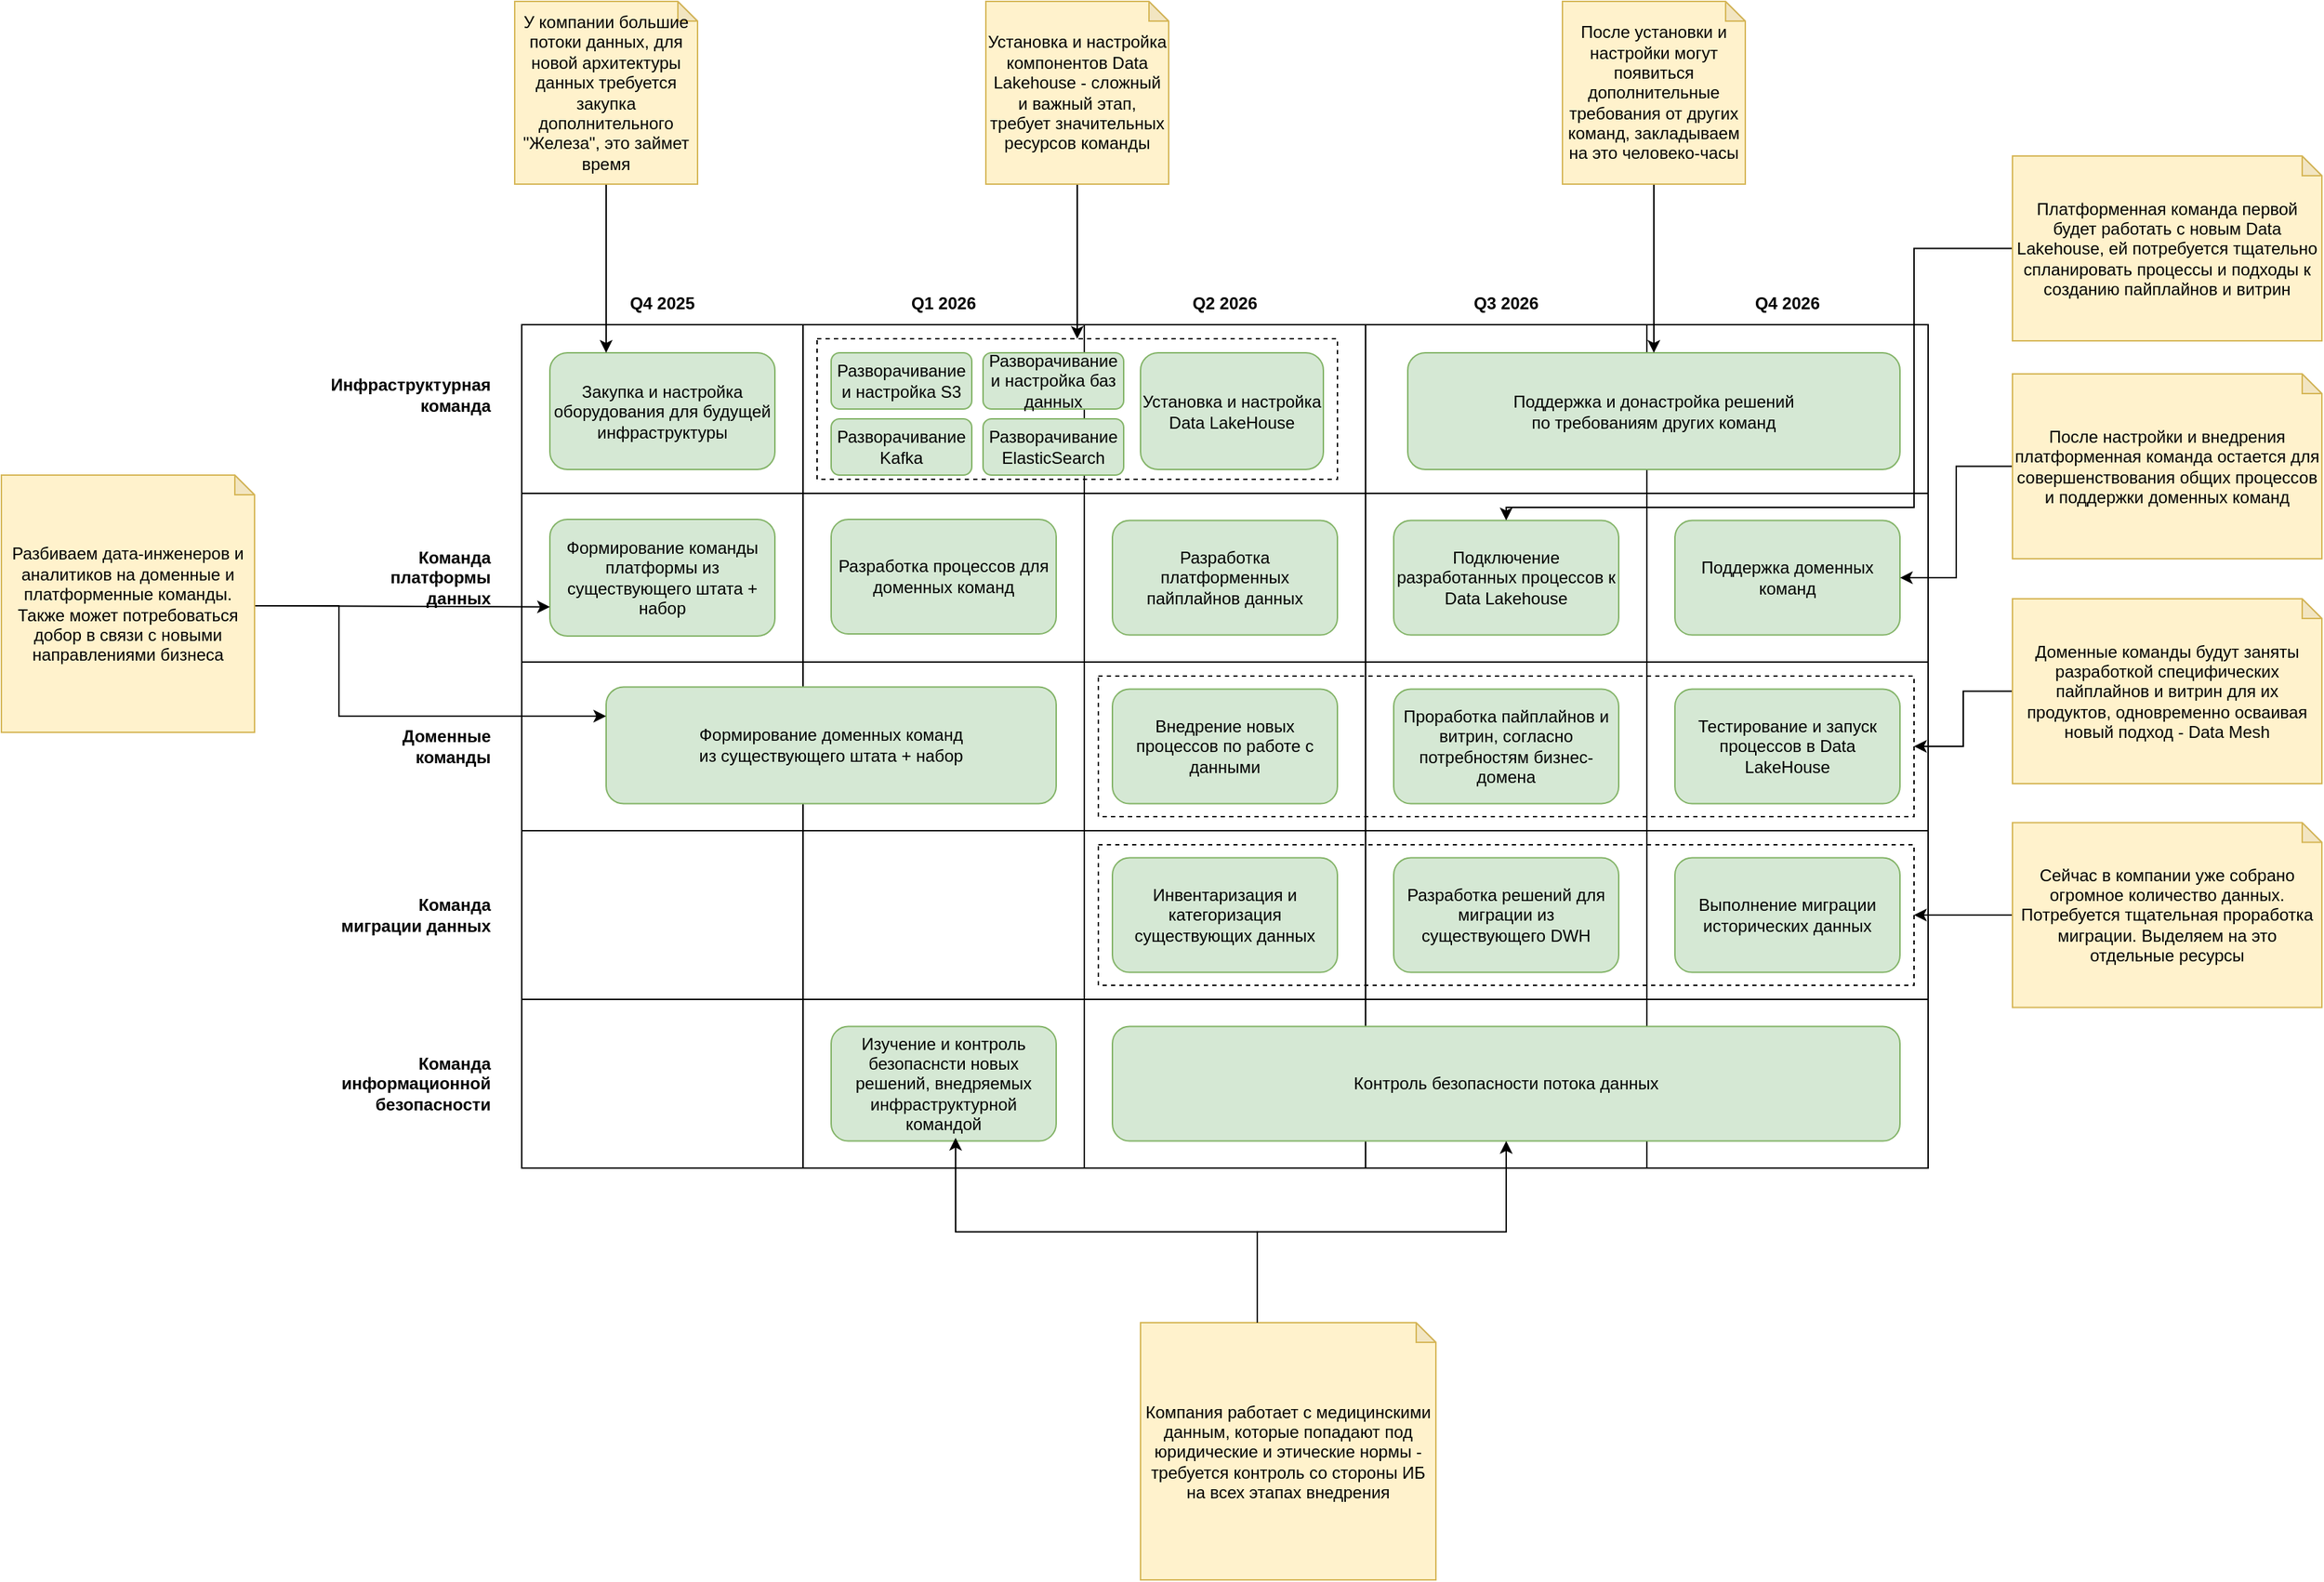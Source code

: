 <mxfile version="22.0.2" type="device">
  <diagram name="Страница — 1" id="bbVarVoNqKRnEX_RXkl-">
    <mxGraphModel dx="3085" dy="2765" grid="1" gridSize="10" guides="1" tooltips="1" connect="1" arrows="1" fold="1" page="1" pageScale="1" pageWidth="827" pageHeight="1169" math="0" shadow="0">
      <root>
        <mxCell id="0" />
        <mxCell id="1" parent="0" />
        <mxCell id="cDlMDdP6AQrJzQYMhWBW-59" value="" style="rounded=0;whiteSpace=wrap;html=1;" parent="1" vertex="1">
          <mxGeometry x="950" y="210" width="200" height="120" as="geometry" />
        </mxCell>
        <mxCell id="cDlMDdP6AQrJzQYMhWBW-60" value="" style="rounded=0;whiteSpace=wrap;html=1;" parent="1" vertex="1">
          <mxGeometry x="950" y="330" width="200" height="120" as="geometry" />
        </mxCell>
        <mxCell id="cDlMDdP6AQrJzQYMhWBW-61" value="" style="rounded=0;whiteSpace=wrap;html=1;" parent="1" vertex="1">
          <mxGeometry x="950" y="450" width="200" height="120" as="geometry" />
        </mxCell>
        <mxCell id="cDlMDdP6AQrJzQYMhWBW-17" value="" style="rounded=0;whiteSpace=wrap;html=1;" parent="1" vertex="1">
          <mxGeometry x="150" y="210" width="200" height="120" as="geometry" />
        </mxCell>
        <mxCell id="cDlMDdP6AQrJzQYMhWBW-21" value="Q4 2025" style="text;html=1;align=center;verticalAlign=middle;whiteSpace=wrap;rounded=0;fontStyle=1" parent="1" vertex="1">
          <mxGeometry x="220" y="180" width="60" height="30" as="geometry" />
        </mxCell>
        <mxCell id="cDlMDdP6AQrJzQYMhWBW-22" value="Q1 2026" style="text;html=1;align=center;verticalAlign=middle;whiteSpace=wrap;rounded=0;fontStyle=1" parent="1" vertex="1">
          <mxGeometry x="420" y="180" width="60" height="30" as="geometry" />
        </mxCell>
        <mxCell id="cDlMDdP6AQrJzQYMhWBW-23" value="Q2 2026" style="text;html=1;align=center;verticalAlign=middle;whiteSpace=wrap;rounded=0;fontStyle=1" parent="1" vertex="1">
          <mxGeometry x="620" y="180" width="60" height="30" as="geometry" />
        </mxCell>
        <mxCell id="cDlMDdP6AQrJzQYMhWBW-24" value="Q3 2026" style="text;html=1;align=center;verticalAlign=middle;whiteSpace=wrap;rounded=0;fontStyle=1" parent="1" vertex="1">
          <mxGeometry x="820" y="180" width="60" height="30" as="geometry" />
        </mxCell>
        <mxCell id="cDlMDdP6AQrJzQYMhWBW-25" value="" style="rounded=0;whiteSpace=wrap;html=1;" parent="1" vertex="1">
          <mxGeometry x="350" y="210" width="200" height="120" as="geometry" />
        </mxCell>
        <mxCell id="cDlMDdP6AQrJzQYMhWBW-26" value="" style="rounded=0;whiteSpace=wrap;html=1;" parent="1" vertex="1">
          <mxGeometry x="550" y="210" width="200" height="120" as="geometry" />
        </mxCell>
        <mxCell id="cDlMDdP6AQrJzQYMhWBW-27" value="" style="rounded=0;whiteSpace=wrap;html=1;" parent="1" vertex="1">
          <mxGeometry x="750" y="210" width="200" height="120" as="geometry" />
        </mxCell>
        <mxCell id="cDlMDdP6AQrJzQYMhWBW-28" value="Инфраструктурная команда" style="text;html=1;align=right;verticalAlign=middle;whiteSpace=wrap;rounded=0;fontStyle=1" parent="1" vertex="1">
          <mxGeometry x="70" y="245" width="60" height="30" as="geometry" />
        </mxCell>
        <mxCell id="cDlMDdP6AQrJzQYMhWBW-30" value="Разворачивание и настройка S3" style="rounded=1;whiteSpace=wrap;html=1;fillColor=#d5e8d4;strokeColor=#82b366;" parent="1" vertex="1">
          <mxGeometry x="370" y="230" width="100" height="40" as="geometry" />
        </mxCell>
        <mxCell id="cDlMDdP6AQrJzQYMhWBW-32" value="Разворачивание Kafka" style="rounded=1;whiteSpace=wrap;html=1;fillColor=#d5e8d4;strokeColor=#82b366;" parent="1" vertex="1">
          <mxGeometry x="370" y="277" width="100" height="40" as="geometry" />
        </mxCell>
        <mxCell id="cDlMDdP6AQrJzQYMhWBW-34" value="Разворачивание ElasticSearch" style="rounded=1;whiteSpace=wrap;html=1;fillColor=#d5e8d4;strokeColor=#82b366;" parent="1" vertex="1">
          <mxGeometry x="478" y="277" width="100" height="40" as="geometry" />
        </mxCell>
        <mxCell id="cDlMDdP6AQrJzQYMhWBW-35" value="Закупка и настройка оборудования для будущей инфраструктуры" style="rounded=1;whiteSpace=wrap;html=1;fillColor=#d5e8d4;strokeColor=#82b366;" parent="1" vertex="1">
          <mxGeometry x="170" y="230" width="160" height="83" as="geometry" />
        </mxCell>
        <mxCell id="cDlMDdP6AQrJzQYMhWBW-36" value="Разворачивание и настройка баз данных" style="rounded=1;whiteSpace=wrap;html=1;fillColor=#d5e8d4;strokeColor=#82b366;" parent="1" vertex="1">
          <mxGeometry x="478" y="230" width="100" height="40" as="geometry" />
        </mxCell>
        <mxCell id="cDlMDdP6AQrJzQYMhWBW-37" value="Установка и настройка Data LakeHouse" style="rounded=1;whiteSpace=wrap;html=1;fillColor=#d5e8d4;strokeColor=#82b366;" parent="1" vertex="1">
          <mxGeometry x="590" y="230" width="130" height="83" as="geometry" />
        </mxCell>
        <mxCell id="cDlMDdP6AQrJzQYMhWBW-38" value="" style="rounded=0;whiteSpace=wrap;html=1;" parent="1" vertex="1">
          <mxGeometry x="150" y="330" width="200" height="120" as="geometry" />
        </mxCell>
        <mxCell id="cDlMDdP6AQrJzQYMhWBW-39" value="" style="rounded=0;whiteSpace=wrap;html=1;" parent="1" vertex="1">
          <mxGeometry x="350" y="330" width="200" height="120" as="geometry" />
        </mxCell>
        <mxCell id="cDlMDdP6AQrJzQYMhWBW-40" value="" style="rounded=0;whiteSpace=wrap;html=1;" parent="1" vertex="1">
          <mxGeometry x="550" y="330" width="200" height="120" as="geometry" />
        </mxCell>
        <mxCell id="cDlMDdP6AQrJzQYMhWBW-41" value="" style="rounded=0;whiteSpace=wrap;html=1;" parent="1" vertex="1">
          <mxGeometry x="750" y="330" width="200" height="120" as="geometry" />
        </mxCell>
        <mxCell id="cDlMDdP6AQrJzQYMhWBW-42" value="Команда платформы данных" style="text;html=1;align=right;verticalAlign=middle;whiteSpace=wrap;rounded=0;fontStyle=1" parent="1" vertex="1">
          <mxGeometry x="20" y="375" width="110" height="30" as="geometry" />
        </mxCell>
        <mxCell id="cDlMDdP6AQrJzQYMhWBW-43" value="Разработка платформенных пайплайнов данных" style="rounded=1;whiteSpace=wrap;html=1;fillColor=#d5e8d4;strokeColor=#82b366;" parent="1" vertex="1">
          <mxGeometry x="570" y="349.25" width="160" height="81.5" as="geometry" />
        </mxCell>
        <mxCell id="cDlMDdP6AQrJzQYMhWBW-45" value="Формирование команды платформы из существующего штата + набор" style="rounded=1;whiteSpace=wrap;html=1;fillColor=#d5e8d4;strokeColor=#82b366;" parent="1" vertex="1">
          <mxGeometry x="170" y="348.5" width="160" height="83" as="geometry" />
        </mxCell>
        <mxCell id="cDlMDdP6AQrJzQYMhWBW-46" value="Разработка процессов для доменных команд" style="rounded=1;whiteSpace=wrap;html=1;fillColor=#d5e8d4;strokeColor=#82b366;" parent="1" vertex="1">
          <mxGeometry x="370" y="348.5" width="160" height="81.5" as="geometry" />
        </mxCell>
        <mxCell id="cDlMDdP6AQrJzQYMhWBW-48" value="Подключение разработанных процессов к Data Lakehouse" style="rounded=1;whiteSpace=wrap;html=1;fillColor=#d5e8d4;strokeColor=#82b366;" parent="1" vertex="1">
          <mxGeometry x="770" y="349.25" width="160" height="81.5" as="geometry" />
        </mxCell>
        <mxCell id="cDlMDdP6AQrJzQYMhWBW-49" value="Поддержка и донастройка решений &lt;br&gt;по требованиям других команд" style="rounded=1;whiteSpace=wrap;html=1;fillColor=#d5e8d4;strokeColor=#82b366;" parent="1" vertex="1">
          <mxGeometry x="780" y="230" width="350" height="83" as="geometry" />
        </mxCell>
        <mxCell id="cDlMDdP6AQrJzQYMhWBW-50" value="" style="rounded=0;whiteSpace=wrap;html=1;" parent="1" vertex="1">
          <mxGeometry x="150" y="450" width="200" height="120" as="geometry" />
        </mxCell>
        <mxCell id="cDlMDdP6AQrJzQYMhWBW-51" value="Доменные команды" style="text;html=1;align=right;verticalAlign=middle;whiteSpace=wrap;rounded=0;fontStyle=1" parent="1" vertex="1">
          <mxGeometry x="20" y="495" width="110" height="30" as="geometry" />
        </mxCell>
        <mxCell id="cDlMDdP6AQrJzQYMhWBW-52" value="" style="rounded=0;whiteSpace=wrap;html=1;" parent="1" vertex="1">
          <mxGeometry x="350" y="450" width="200" height="120" as="geometry" />
        </mxCell>
        <mxCell id="cDlMDdP6AQrJzQYMhWBW-53" value="" style="rounded=0;whiteSpace=wrap;html=1;" parent="1" vertex="1">
          <mxGeometry x="550" y="450" width="200" height="120" as="geometry" />
        </mxCell>
        <mxCell id="cDlMDdP6AQrJzQYMhWBW-54" value="" style="rounded=0;whiteSpace=wrap;html=1;" parent="1" vertex="1">
          <mxGeometry x="750" y="450" width="200" height="120" as="geometry" />
        </mxCell>
        <mxCell id="cDlMDdP6AQrJzQYMhWBW-55" value="Внедрение новых процессов по работе с данными" style="rounded=1;whiteSpace=wrap;html=1;fillColor=#d5e8d4;strokeColor=#82b366;" parent="1" vertex="1">
          <mxGeometry x="570" y="469.25" width="160" height="81.5" as="geometry" />
        </mxCell>
        <mxCell id="cDlMDdP6AQrJzQYMhWBW-57" value="Проработка пайплайнов и витрин, согласно потребностям бизнес-домена" style="rounded=1;whiteSpace=wrap;html=1;fillColor=#d5e8d4;strokeColor=#82b366;" parent="1" vertex="1">
          <mxGeometry x="770" y="469.25" width="160" height="81.5" as="geometry" />
        </mxCell>
        <mxCell id="cDlMDdP6AQrJzQYMhWBW-62" value="Q4 2026" style="text;html=1;align=center;verticalAlign=middle;whiteSpace=wrap;rounded=0;fontStyle=1" parent="1" vertex="1">
          <mxGeometry x="1020" y="180" width="60" height="30" as="geometry" />
        </mxCell>
        <mxCell id="cDlMDdP6AQrJzQYMhWBW-64" value="Тестирование и запуск процессов в Data LakeHouse" style="rounded=1;whiteSpace=wrap;html=1;fillColor=#d5e8d4;strokeColor=#82b366;" parent="1" vertex="1">
          <mxGeometry x="970" y="469.25" width="160" height="81.5" as="geometry" />
        </mxCell>
        <mxCell id="cDlMDdP6AQrJzQYMhWBW-66" value="Поддержка доменных команд" style="rounded=1;whiteSpace=wrap;html=1;fillColor=#d5e8d4;strokeColor=#82b366;" parent="1" vertex="1">
          <mxGeometry x="970" y="349.25" width="160" height="81.5" as="geometry" />
        </mxCell>
        <mxCell id="cDlMDdP6AQrJzQYMhWBW-67" value="Формирование доменных команд &lt;br&gt;из существующего штата + набор" style="rounded=1;whiteSpace=wrap;html=1;fillColor=#d5e8d4;strokeColor=#82b366;" parent="1" vertex="1">
          <mxGeometry x="210" y="467.75" width="320" height="83" as="geometry" />
        </mxCell>
        <mxCell id="cDlMDdP6AQrJzQYMhWBW-77" value="" style="rounded=0;whiteSpace=wrap;html=1;" parent="1" vertex="1">
          <mxGeometry x="950" y="570" width="200" height="120" as="geometry" />
        </mxCell>
        <mxCell id="cDlMDdP6AQrJzQYMhWBW-78" value="" style="rounded=0;whiteSpace=wrap;html=1;" parent="1" vertex="1">
          <mxGeometry x="150" y="570" width="200" height="120" as="geometry" />
        </mxCell>
        <mxCell id="cDlMDdP6AQrJzQYMhWBW-79" value="Команда миграции данных" style="text;html=1;align=right;verticalAlign=middle;whiteSpace=wrap;rounded=0;fontStyle=1" parent="1" vertex="1">
          <mxGeometry x="20" y="615" width="110" height="30" as="geometry" />
        </mxCell>
        <mxCell id="cDlMDdP6AQrJzQYMhWBW-80" value="" style="rounded=0;whiteSpace=wrap;html=1;" parent="1" vertex="1">
          <mxGeometry x="350" y="570" width="200" height="120" as="geometry" />
        </mxCell>
        <mxCell id="cDlMDdP6AQrJzQYMhWBW-81" value="" style="rounded=0;whiteSpace=wrap;html=1;" parent="1" vertex="1">
          <mxGeometry x="550" y="570" width="200" height="120" as="geometry" />
        </mxCell>
        <mxCell id="cDlMDdP6AQrJzQYMhWBW-82" value="" style="rounded=0;whiteSpace=wrap;html=1;" parent="1" vertex="1">
          <mxGeometry x="750" y="570" width="200" height="120" as="geometry" />
        </mxCell>
        <mxCell id="cDlMDdP6AQrJzQYMhWBW-83" value="Инвентаризация и категоризация существующих данных" style="rounded=1;whiteSpace=wrap;html=1;fillColor=#d5e8d4;strokeColor=#82b366;" parent="1" vertex="1">
          <mxGeometry x="570" y="589.25" width="160" height="81.5" as="geometry" />
        </mxCell>
        <mxCell id="cDlMDdP6AQrJzQYMhWBW-84" value="Разработка решений для миграции из существующего DWH" style="rounded=1;whiteSpace=wrap;html=1;fillColor=#d5e8d4;strokeColor=#82b366;" parent="1" vertex="1">
          <mxGeometry x="770" y="589.25" width="160" height="81.5" as="geometry" />
        </mxCell>
        <mxCell id="cDlMDdP6AQrJzQYMhWBW-85" value="Выполнение миграции исторических данных" style="rounded=1;whiteSpace=wrap;html=1;fillColor=#d5e8d4;strokeColor=#82b366;" parent="1" vertex="1">
          <mxGeometry x="970" y="589.25" width="160" height="81.5" as="geometry" />
        </mxCell>
        <mxCell id="cDlMDdP6AQrJzQYMhWBW-87" value="" style="rounded=0;whiteSpace=wrap;html=1;" parent="1" vertex="1">
          <mxGeometry x="950" y="690" width="200" height="120" as="geometry" />
        </mxCell>
        <mxCell id="cDlMDdP6AQrJzQYMhWBW-88" value="" style="rounded=0;whiteSpace=wrap;html=1;" parent="1" vertex="1">
          <mxGeometry x="150" y="690" width="200" height="120" as="geometry" />
        </mxCell>
        <mxCell id="cDlMDdP6AQrJzQYMhWBW-89" value="Команда информационной безопасности" style="text;html=1;align=right;verticalAlign=middle;whiteSpace=wrap;rounded=0;fontStyle=1" parent="1" vertex="1">
          <mxGeometry x="20" y="735" width="110" height="30" as="geometry" />
        </mxCell>
        <mxCell id="cDlMDdP6AQrJzQYMhWBW-90" value="" style="rounded=0;whiteSpace=wrap;html=1;" parent="1" vertex="1">
          <mxGeometry x="350" y="690" width="200" height="120" as="geometry" />
        </mxCell>
        <mxCell id="cDlMDdP6AQrJzQYMhWBW-91" value="" style="rounded=0;whiteSpace=wrap;html=1;" parent="1" vertex="1">
          <mxGeometry x="550" y="690" width="200" height="120" as="geometry" />
        </mxCell>
        <mxCell id="cDlMDdP6AQrJzQYMhWBW-92" value="" style="rounded=0;whiteSpace=wrap;html=1;" parent="1" vertex="1">
          <mxGeometry x="750" y="690" width="200" height="120" as="geometry" />
        </mxCell>
        <mxCell id="cDlMDdP6AQrJzQYMhWBW-93" value="Изучение и контроль безопаснсти новых решений, внедряемых инфраструктурной командой" style="rounded=1;whiteSpace=wrap;html=1;fillColor=#d5e8d4;strokeColor=#82b366;" parent="1" vertex="1">
          <mxGeometry x="370" y="709.25" width="160" height="81.5" as="geometry" />
        </mxCell>
        <mxCell id="cDlMDdP6AQrJzQYMhWBW-94" value="Контроль безопасности потока данных" style="rounded=1;whiteSpace=wrap;html=1;fillColor=#d5e8d4;strokeColor=#82b366;" parent="1" vertex="1">
          <mxGeometry x="570" y="709.25" width="560" height="81.5" as="geometry" />
        </mxCell>
        <mxCell id="JeZcrVaDpZmiYFnvM_aq-3" style="edgeStyle=orthogonalEdgeStyle;rounded=0;orthogonalLoop=1;jettySize=auto;html=1;entryX=0.25;entryY=0;entryDx=0;entryDy=0;" edge="1" parent="1" source="JeZcrVaDpZmiYFnvM_aq-2" target="cDlMDdP6AQrJzQYMhWBW-35">
          <mxGeometry relative="1" as="geometry" />
        </mxCell>
        <mxCell id="JeZcrVaDpZmiYFnvM_aq-2" value="У компании большие потоки данных, для новой архитектуры данных требуется закупка дополнительного &quot;Железа&quot;, это займет время" style="shape=note;whiteSpace=wrap;html=1;backgroundOutline=1;darkOpacity=0.05;size=14;fillColor=#fff2cc;strokeColor=#d6b656;" vertex="1" parent="1">
          <mxGeometry x="145" y="-20" width="130" height="130" as="geometry" />
        </mxCell>
        <mxCell id="JeZcrVaDpZmiYFnvM_aq-6" style="edgeStyle=orthogonalEdgeStyle;rounded=0;orthogonalLoop=1;jettySize=auto;html=1;exitX=0.5;exitY=1;exitDx=0;exitDy=0;exitPerimeter=0;" edge="1" parent="1" source="JeZcrVaDpZmiYFnvM_aq-4" target="JeZcrVaDpZmiYFnvM_aq-5">
          <mxGeometry relative="1" as="geometry" />
        </mxCell>
        <mxCell id="JeZcrVaDpZmiYFnvM_aq-4" value="Установка и настройка компонентов Data Lakehouse - сложный и важный этап, требует значительных ресурсов команды" style="shape=note;whiteSpace=wrap;html=1;backgroundOutline=1;darkOpacity=0.05;size=14;fillColor=#fff2cc;strokeColor=#d6b656;" vertex="1" parent="1">
          <mxGeometry x="480" y="-20" width="130" height="130" as="geometry" />
        </mxCell>
        <mxCell id="JeZcrVaDpZmiYFnvM_aq-5" value="" style="rounded=0;whiteSpace=wrap;html=1;dashed=1;fillColor=none;" vertex="1" parent="1">
          <mxGeometry x="360" y="220" width="370" height="100" as="geometry" />
        </mxCell>
        <mxCell id="JeZcrVaDpZmiYFnvM_aq-9" style="edgeStyle=orthogonalEdgeStyle;rounded=0;orthogonalLoop=1;jettySize=auto;html=1;exitX=0.5;exitY=1;exitDx=0;exitDy=0;exitPerimeter=0;" edge="1" parent="1" source="JeZcrVaDpZmiYFnvM_aq-7" target="cDlMDdP6AQrJzQYMhWBW-49">
          <mxGeometry relative="1" as="geometry" />
        </mxCell>
        <mxCell id="JeZcrVaDpZmiYFnvM_aq-7" value="После установки и настройки могут появиться дополнительные требования от других команд, закладываем на это человеко-часы" style="shape=note;whiteSpace=wrap;html=1;backgroundOutline=1;darkOpacity=0.05;size=14;fillColor=#fff2cc;strokeColor=#d6b656;" vertex="1" parent="1">
          <mxGeometry x="890" y="-20" width="130" height="130" as="geometry" />
        </mxCell>
        <mxCell id="JeZcrVaDpZmiYFnvM_aq-11" style="edgeStyle=orthogonalEdgeStyle;rounded=0;orthogonalLoop=1;jettySize=auto;html=1;exitX=0;exitY=0;exitDx=130;exitDy=72;exitPerimeter=0;entryX=0;entryY=0.75;entryDx=0;entryDy=0;" edge="1" parent="1" source="JeZcrVaDpZmiYFnvM_aq-10" target="cDlMDdP6AQrJzQYMhWBW-45">
          <mxGeometry relative="1" as="geometry">
            <Array as="points">
              <mxPoint x="-40" y="410" />
              <mxPoint x="65" y="410" />
            </Array>
          </mxGeometry>
        </mxCell>
        <mxCell id="JeZcrVaDpZmiYFnvM_aq-12" style="edgeStyle=orthogonalEdgeStyle;rounded=0;orthogonalLoop=1;jettySize=auto;html=1;exitX=0;exitY=0;exitDx=130;exitDy=72;exitPerimeter=0;entryX=0;entryY=0.25;entryDx=0;entryDy=0;" edge="1" parent="1" source="JeZcrVaDpZmiYFnvM_aq-10" target="cDlMDdP6AQrJzQYMhWBW-67">
          <mxGeometry relative="1" as="geometry">
            <Array as="points">
              <mxPoint x="-40" y="410" />
              <mxPoint x="20" y="410" />
              <mxPoint x="20" y="489" />
            </Array>
          </mxGeometry>
        </mxCell>
        <mxCell id="JeZcrVaDpZmiYFnvM_aq-10" value="Разбиваем дата-инженеров и аналитиков на доменные и платформенные команды.&lt;br&gt;Также может потребоваться добор в связи с новыми направлениями бизнеса" style="shape=note;whiteSpace=wrap;html=1;backgroundOutline=1;darkOpacity=0.05;size=14;fillColor=#fff2cc;strokeColor=#d6b656;" vertex="1" parent="1">
          <mxGeometry x="-220" y="317" width="180" height="183" as="geometry" />
        </mxCell>
        <mxCell id="JeZcrVaDpZmiYFnvM_aq-15" style="edgeStyle=orthogonalEdgeStyle;rounded=0;orthogonalLoop=1;jettySize=auto;html=1;exitX=0;exitY=0;exitDx=83;exitDy=0;exitPerimeter=0;entryX=0.5;entryY=1;entryDx=0;entryDy=0;" edge="1" parent="1" source="JeZcrVaDpZmiYFnvM_aq-13" target="cDlMDdP6AQrJzQYMhWBW-94">
          <mxGeometry relative="1" as="geometry" />
        </mxCell>
        <mxCell id="JeZcrVaDpZmiYFnvM_aq-13" value="Компания работает с медицинскими данным, которые попадают под юридические и этические нормы - требуется контроль со стороны ИБ на всех этапах внедрения" style="shape=note;whiteSpace=wrap;html=1;backgroundOutline=1;darkOpacity=0.05;size=14;fillColor=#fff2cc;strokeColor=#d6b656;" vertex="1" parent="1">
          <mxGeometry x="590" y="920" width="210" height="183" as="geometry" />
        </mxCell>
        <mxCell id="JeZcrVaDpZmiYFnvM_aq-14" style="edgeStyle=orthogonalEdgeStyle;rounded=0;orthogonalLoop=1;jettySize=auto;html=1;exitX=0;exitY=0;exitDx=83;exitDy=0;exitPerimeter=0;entryX=0.553;entryY=0.972;entryDx=0;entryDy=0;entryPerimeter=0;" edge="1" parent="1" source="JeZcrVaDpZmiYFnvM_aq-13" target="cDlMDdP6AQrJzQYMhWBW-93">
          <mxGeometry relative="1" as="geometry" />
        </mxCell>
        <mxCell id="JeZcrVaDpZmiYFnvM_aq-18" style="edgeStyle=orthogonalEdgeStyle;rounded=0;orthogonalLoop=1;jettySize=auto;html=1;exitX=0;exitY=0.5;exitDx=0;exitDy=0;exitPerimeter=0;entryX=1;entryY=0.5;entryDx=0;entryDy=0;" edge="1" parent="1" source="JeZcrVaDpZmiYFnvM_aq-16" target="JeZcrVaDpZmiYFnvM_aq-17">
          <mxGeometry relative="1" as="geometry" />
        </mxCell>
        <mxCell id="JeZcrVaDpZmiYFnvM_aq-16" value="Сейчас в компании уже собрано огромное количество данных. Потребуется тщательная проработка миграции. Выделяем на это отдельные ресурсы" style="shape=note;whiteSpace=wrap;html=1;backgroundOutline=1;darkOpacity=0.05;size=14;fillColor=#fff2cc;strokeColor=#d6b656;" vertex="1" parent="1">
          <mxGeometry x="1210" y="564.25" width="220" height="131.5" as="geometry" />
        </mxCell>
        <mxCell id="JeZcrVaDpZmiYFnvM_aq-17" value="" style="rounded=0;whiteSpace=wrap;html=1;dashed=1;fillColor=none;" vertex="1" parent="1">
          <mxGeometry x="560" y="580" width="580" height="100" as="geometry" />
        </mxCell>
        <mxCell id="JeZcrVaDpZmiYFnvM_aq-21" style="edgeStyle=orthogonalEdgeStyle;rounded=0;orthogonalLoop=1;jettySize=auto;html=1;exitX=0;exitY=0.5;exitDx=0;exitDy=0;exitPerimeter=0;entryX=1;entryY=0.5;entryDx=0;entryDy=0;" edge="1" parent="1" source="JeZcrVaDpZmiYFnvM_aq-19" target="JeZcrVaDpZmiYFnvM_aq-20">
          <mxGeometry relative="1" as="geometry" />
        </mxCell>
        <mxCell id="JeZcrVaDpZmiYFnvM_aq-19" value="Доменные команды будут заняты разработкой специфических пайплайнов и витрин для их продуктов, одновременно осваивая новый подход - Data Mesh" style="shape=note;whiteSpace=wrap;html=1;backgroundOutline=1;darkOpacity=0.05;size=14;fillColor=#fff2cc;strokeColor=#d6b656;" vertex="1" parent="1">
          <mxGeometry x="1210" y="405" width="220" height="131.5" as="geometry" />
        </mxCell>
        <mxCell id="JeZcrVaDpZmiYFnvM_aq-20" value="" style="rounded=0;whiteSpace=wrap;html=1;dashed=1;fillColor=none;" vertex="1" parent="1">
          <mxGeometry x="560" y="460" width="580" height="100" as="geometry" />
        </mxCell>
        <mxCell id="JeZcrVaDpZmiYFnvM_aq-23" style="edgeStyle=orthogonalEdgeStyle;rounded=0;orthogonalLoop=1;jettySize=auto;html=1;exitX=0;exitY=0.5;exitDx=0;exitDy=0;exitPerimeter=0;" edge="1" parent="1" source="JeZcrVaDpZmiYFnvM_aq-22" target="cDlMDdP6AQrJzQYMhWBW-66">
          <mxGeometry relative="1" as="geometry" />
        </mxCell>
        <mxCell id="JeZcrVaDpZmiYFnvM_aq-22" value="После настройки и внедрения платформенная команда остается для совершенствования общих процессов и поддержки доменных команд" style="shape=note;whiteSpace=wrap;html=1;backgroundOutline=1;darkOpacity=0.05;size=14;fillColor=#fff2cc;strokeColor=#d6b656;" vertex="1" parent="1">
          <mxGeometry x="1210" y="245" width="220" height="131.5" as="geometry" />
        </mxCell>
        <mxCell id="JeZcrVaDpZmiYFnvM_aq-27" style="edgeStyle=orthogonalEdgeStyle;rounded=0;orthogonalLoop=1;jettySize=auto;html=1;exitX=0;exitY=0.5;exitDx=0;exitDy=0;exitPerimeter=0;entryX=0.5;entryY=0;entryDx=0;entryDy=0;" edge="1" parent="1" source="JeZcrVaDpZmiYFnvM_aq-25" target="cDlMDdP6AQrJzQYMhWBW-48">
          <mxGeometry relative="1" as="geometry">
            <Array as="points">
              <mxPoint x="1140" y="156" />
              <mxPoint x="1140" y="340" />
              <mxPoint x="850" y="340" />
            </Array>
          </mxGeometry>
        </mxCell>
        <mxCell id="JeZcrVaDpZmiYFnvM_aq-25" value="Платформенная команда первой будет работать с новым Data Lakehouse, ей потребуется тщательно спланировать процессы и подходы к созданию пайплайнов и витрин" style="shape=note;whiteSpace=wrap;html=1;backgroundOutline=1;darkOpacity=0.05;size=14;fillColor=#fff2cc;strokeColor=#d6b656;" vertex="1" parent="1">
          <mxGeometry x="1210" y="90" width="220" height="131.5" as="geometry" />
        </mxCell>
      </root>
    </mxGraphModel>
  </diagram>
</mxfile>
